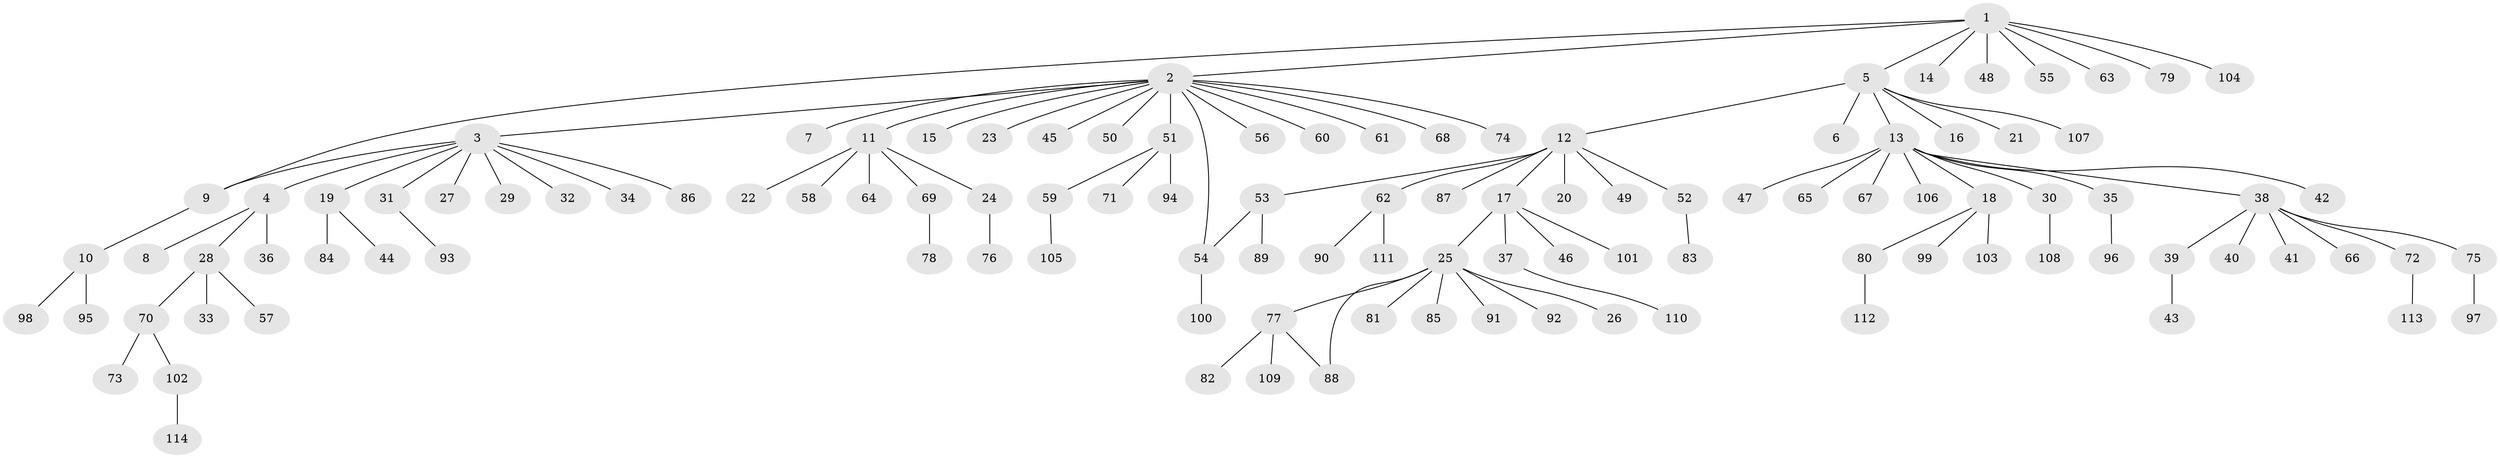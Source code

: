 // Generated by graph-tools (version 1.1) at 2025/14/03/09/25 04:14:37]
// undirected, 114 vertices, 116 edges
graph export_dot {
graph [start="1"]
  node [color=gray90,style=filled];
  1;
  2;
  3;
  4;
  5;
  6;
  7;
  8;
  9;
  10;
  11;
  12;
  13;
  14;
  15;
  16;
  17;
  18;
  19;
  20;
  21;
  22;
  23;
  24;
  25;
  26;
  27;
  28;
  29;
  30;
  31;
  32;
  33;
  34;
  35;
  36;
  37;
  38;
  39;
  40;
  41;
  42;
  43;
  44;
  45;
  46;
  47;
  48;
  49;
  50;
  51;
  52;
  53;
  54;
  55;
  56;
  57;
  58;
  59;
  60;
  61;
  62;
  63;
  64;
  65;
  66;
  67;
  68;
  69;
  70;
  71;
  72;
  73;
  74;
  75;
  76;
  77;
  78;
  79;
  80;
  81;
  82;
  83;
  84;
  85;
  86;
  87;
  88;
  89;
  90;
  91;
  92;
  93;
  94;
  95;
  96;
  97;
  98;
  99;
  100;
  101;
  102;
  103;
  104;
  105;
  106;
  107;
  108;
  109;
  110;
  111;
  112;
  113;
  114;
  1 -- 2;
  1 -- 5;
  1 -- 9;
  1 -- 14;
  1 -- 48;
  1 -- 55;
  1 -- 63;
  1 -- 79;
  1 -- 104;
  2 -- 3;
  2 -- 7;
  2 -- 11;
  2 -- 15;
  2 -- 23;
  2 -- 45;
  2 -- 50;
  2 -- 51;
  2 -- 54;
  2 -- 56;
  2 -- 60;
  2 -- 61;
  2 -- 68;
  2 -- 74;
  3 -- 4;
  3 -- 9;
  3 -- 19;
  3 -- 27;
  3 -- 29;
  3 -- 31;
  3 -- 32;
  3 -- 34;
  3 -- 86;
  4 -- 8;
  4 -- 28;
  4 -- 36;
  5 -- 6;
  5 -- 12;
  5 -- 13;
  5 -- 16;
  5 -- 21;
  5 -- 107;
  9 -- 10;
  10 -- 95;
  10 -- 98;
  11 -- 22;
  11 -- 24;
  11 -- 58;
  11 -- 64;
  11 -- 69;
  12 -- 17;
  12 -- 20;
  12 -- 49;
  12 -- 52;
  12 -- 53;
  12 -- 62;
  12 -- 87;
  13 -- 18;
  13 -- 30;
  13 -- 35;
  13 -- 38;
  13 -- 42;
  13 -- 47;
  13 -- 65;
  13 -- 67;
  13 -- 106;
  17 -- 25;
  17 -- 37;
  17 -- 46;
  17 -- 101;
  18 -- 80;
  18 -- 99;
  18 -- 103;
  19 -- 44;
  19 -- 84;
  24 -- 76;
  25 -- 26;
  25 -- 77;
  25 -- 81;
  25 -- 85;
  25 -- 88;
  25 -- 91;
  25 -- 92;
  28 -- 33;
  28 -- 57;
  28 -- 70;
  30 -- 108;
  31 -- 93;
  35 -- 96;
  37 -- 110;
  38 -- 39;
  38 -- 40;
  38 -- 41;
  38 -- 66;
  38 -- 72;
  38 -- 75;
  39 -- 43;
  51 -- 59;
  51 -- 71;
  51 -- 94;
  52 -- 83;
  53 -- 54;
  53 -- 89;
  54 -- 100;
  59 -- 105;
  62 -- 90;
  62 -- 111;
  69 -- 78;
  70 -- 73;
  70 -- 102;
  72 -- 113;
  75 -- 97;
  77 -- 82;
  77 -- 88;
  77 -- 109;
  80 -- 112;
  102 -- 114;
}

